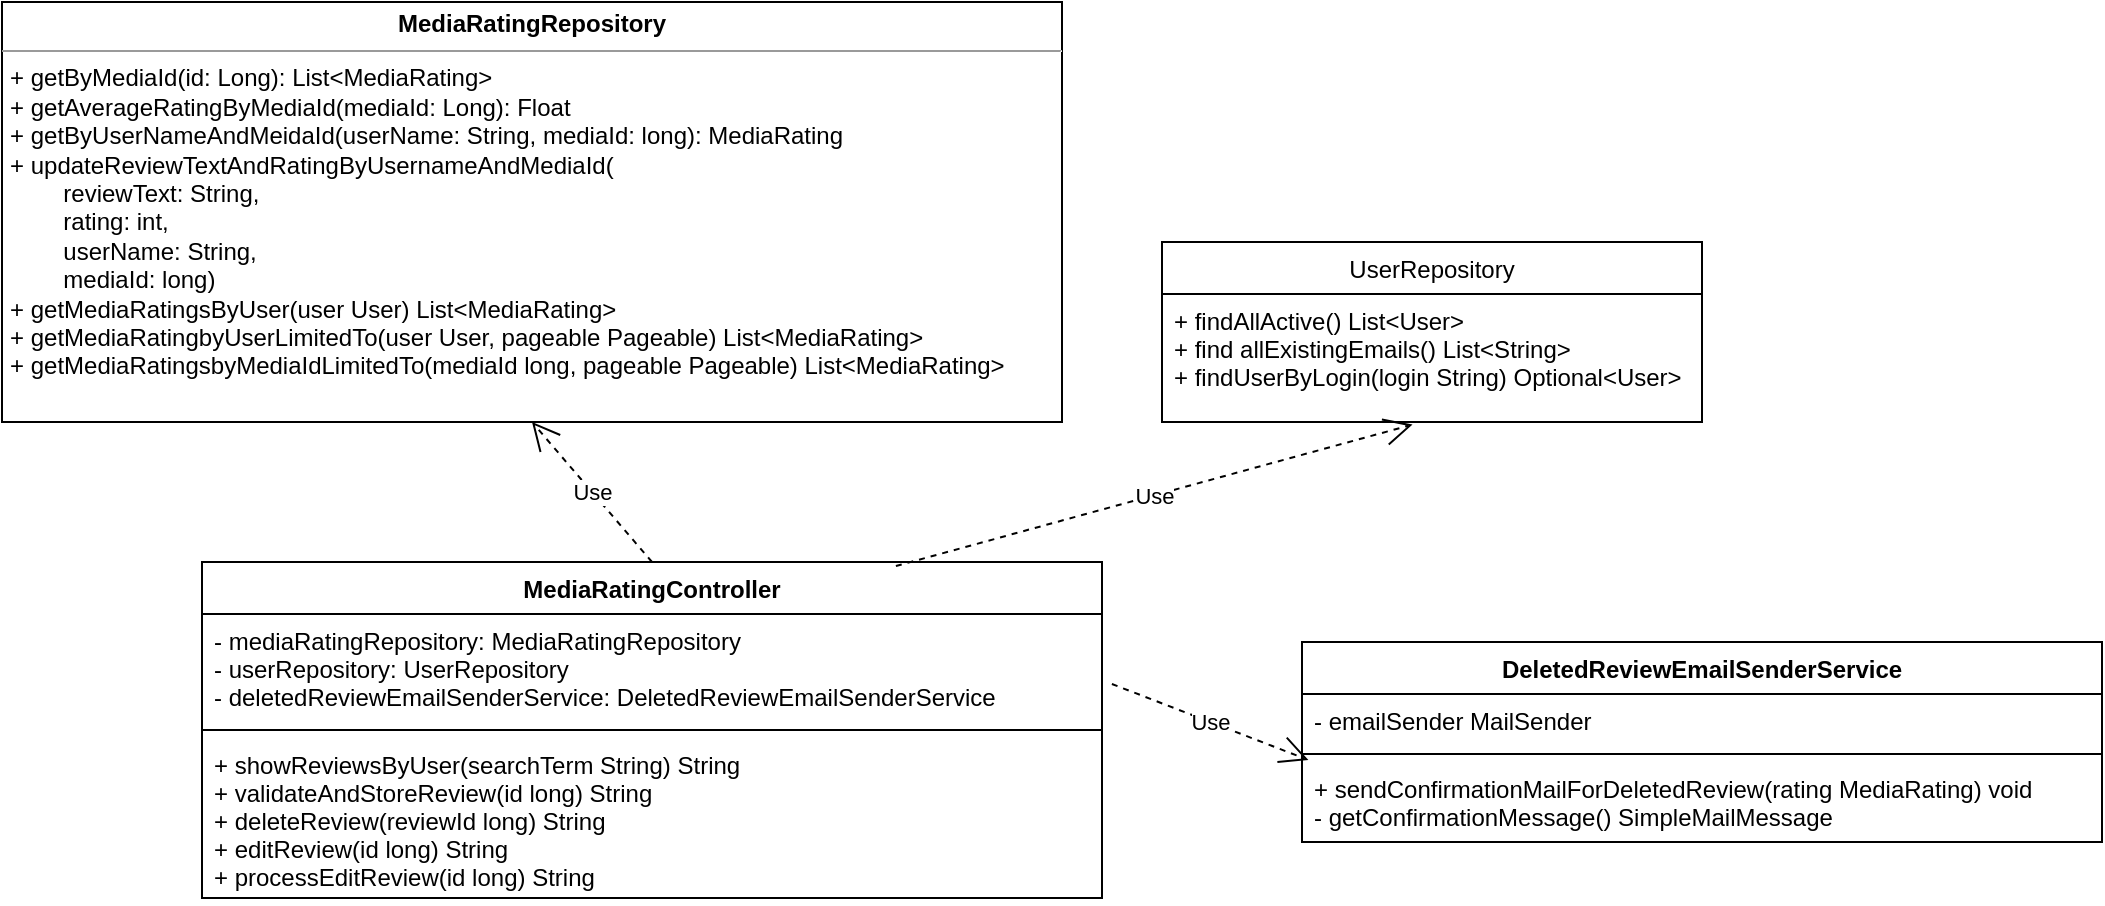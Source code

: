 <mxfile version="20.8.10" type="device"><diagram name="MediaRating + EmailService" id="c4acf3e9-155e-7222-9cf6-157b1a14988f"><mxGraphModel dx="1434" dy="699" grid="1" gridSize="10" guides="1" tooltips="1" connect="1" arrows="1" fold="1" page="1" pageScale="1" pageWidth="1100" pageHeight="850" background="none" math="0" shadow="0"><root><mxCell id="0"/><mxCell id="1" parent="0"/><mxCell id="mCKO7Uy96s8aDxakRAFp-6" value="MediaRatingController" style="swimlane;fontStyle=1;align=center;verticalAlign=top;childLayout=stackLayout;horizontal=1;startSize=26;horizontalStack=0;resizeParent=1;resizeParentMax=0;resizeLast=0;collapsible=1;marginBottom=0;" vertex="1" parent="1"><mxGeometry x="120" y="590" width="450" height="168" as="geometry"/></mxCell><mxCell id="mCKO7Uy96s8aDxakRAFp-7" value="- mediaRatingRepository: MediaRatingRepository&#10;- userRepository: UserRepository&#10;- deletedReviewEmailSenderService: DeletedReviewEmailSenderService" style="text;strokeColor=none;fillColor=none;align=left;verticalAlign=top;spacingLeft=4;spacingRight=4;overflow=hidden;rotatable=0;points=[[0,0.5],[1,0.5]];portConstraint=eastwest;" vertex="1" parent="mCKO7Uy96s8aDxakRAFp-6"><mxGeometry y="26" width="450" height="54" as="geometry"/></mxCell><mxCell id="mCKO7Uy96s8aDxakRAFp-8" value="" style="line;strokeWidth=1;fillColor=none;align=left;verticalAlign=middle;spacingTop=-1;spacingLeft=3;spacingRight=3;rotatable=0;labelPosition=right;points=[];portConstraint=eastwest;strokeColor=inherit;" vertex="1" parent="mCKO7Uy96s8aDxakRAFp-6"><mxGeometry y="80" width="450" height="8" as="geometry"/></mxCell><mxCell id="mCKO7Uy96s8aDxakRAFp-9" value="+ showReviewsByUser(searchTerm String) String&#10;+ validateAndStoreReview(id long) String&#10;+ deleteReview(reviewId long) String&#10;+ editReview(id long) String&#10;+ processEditReview(id long) String&#10;" style="text;strokeColor=none;fillColor=none;align=left;verticalAlign=top;spacingLeft=4;spacingRight=4;overflow=hidden;rotatable=0;points=[[0,0.5],[1,0.5]];portConstraint=eastwest;" vertex="1" parent="mCKO7Uy96s8aDxakRAFp-6"><mxGeometry y="88" width="450" height="80" as="geometry"/></mxCell><mxCell id="mCKO7Uy96s8aDxakRAFp-11" value="Use" style="endArrow=open;endSize=12;dashed=1;html=1;rounded=0;entryX=0.5;entryY=1;entryDx=0;entryDy=0;exitX=0.5;exitY=0;exitDx=0;exitDy=0;" edge="1" parent="1" source="mCKO7Uy96s8aDxakRAFp-6" target="mCKO7Uy96s8aDxakRAFp-13"><mxGeometry width="160" relative="1" as="geometry"><mxPoint x="250" y="590" as="sourcePoint"/><mxPoint x="350" y="510" as="targetPoint"/><mxPoint as="offset"/></mxGeometry></mxCell><mxCell id="mCKO7Uy96s8aDxakRAFp-13" value="&lt;p style=&quot;margin:0px;margin-top:4px;text-align:center;&quot;&gt;&lt;b&gt;MediaRatingRepository&lt;/b&gt;&lt;/p&gt;&lt;hr size=&quot;1&quot;&gt;&lt;p style=&quot;margin:0px;margin-left:4px;&quot;&gt;&lt;/p&gt;&lt;p style=&quot;margin:0px;margin-left:4px;&quot;&gt;+ getByMediaId(id: Long): List&amp;lt;MediaRating&amp;gt;&lt;/p&gt;&lt;p style=&quot;margin:0px;margin-left:4px;&quot;&gt;+ getAverageRatingByMediaId(mediaId: Long): Float&lt;/p&gt;&lt;p style=&quot;margin:0px;margin-left:4px;&quot;&gt;+ getByUserNameAndMeidaId(userName: String, mediaId: long): MediaRating&lt;/p&gt;&lt;p style=&quot;margin:0px;margin-left:4px;&quot;&gt;+ updateReviewTextAndRatingByUsernameAndMediaId(&lt;/p&gt;&lt;p style=&quot;margin:0px;margin-left:4px;&quot;&gt;&lt;span style=&quot;white-space: pre;&quot;&gt;&#9;&lt;/span&gt;reviewText: String,&lt;br&gt;&lt;/p&gt;&lt;p style=&quot;margin:0px;margin-left:4px;&quot;&gt;&lt;span style=&quot;white-space: pre;&quot;&gt;&#9;&lt;/span&gt;rating: int,&lt;br&gt;&lt;/p&gt;&lt;p style=&quot;margin:0px;margin-left:4px;&quot;&gt;&lt;span style=&quot;white-space: pre;&quot;&gt;&#9;&lt;/span&gt;userName: String,&lt;br&gt;&lt;/p&gt;&lt;p style=&quot;margin:0px;margin-left:4px;&quot;&gt;&lt;span style=&quot;white-space: pre;&quot;&gt;&#9;&lt;/span&gt;mediaId: long)&lt;br&gt;&lt;/p&gt;&lt;p style=&quot;margin:0px;margin-left:4px;&quot;&gt;+ getMediaRatingsByUser(user User) List&amp;lt;MediaRating&amp;gt;&lt;/p&gt;&lt;p style=&quot;margin:0px;margin-left:4px;&quot;&gt;+ getMediaRatingbyUserLimitedTo(user User, pageable Pageable) List&amp;lt;MediaRating&amp;gt;&lt;/p&gt;&lt;p style=&quot;margin:0px;margin-left:4px;&quot;&gt;+ getMediaRatingsbyMediaIdLimitedTo(mediaId long, pageable Pageable) List&amp;lt;MediaRating&amp;gt;&lt;/p&gt;" style="verticalAlign=top;align=left;overflow=fill;fontSize=12;fontFamily=Helvetica;html=1;" vertex="1" parent="1"><mxGeometry x="20" y="310" width="530" height="210" as="geometry"/></mxCell><mxCell id="mCKO7Uy96s8aDxakRAFp-15" value="Use" style="endArrow=open;endSize=12;dashed=1;html=1;rounded=0;exitX=0.771;exitY=0.012;exitDx=0;exitDy=0;entryX=0.464;entryY=1.02;entryDx=0;entryDy=0;entryPerimeter=0;exitPerimeter=0;" edge="1" parent="1" source="mCKO7Uy96s8aDxakRAFp-6" target="mCKO7Uy96s8aDxakRAFp-25"><mxGeometry width="160" relative="1" as="geometry"><mxPoint x="470" y="360" as="sourcePoint"/><mxPoint x="546.749" y="348" as="targetPoint"/></mxGeometry></mxCell><mxCell id="mCKO7Uy96s8aDxakRAFp-24" value="UserRepository" style="swimlane;fontStyle=0;childLayout=stackLayout;horizontal=1;startSize=26;fillColor=none;horizontalStack=0;resizeParent=1;resizeParentMax=0;resizeLast=0;collapsible=1;marginBottom=0;" vertex="1" parent="1"><mxGeometry x="600" y="430" width="270" height="90" as="geometry"/></mxCell><mxCell id="mCKO7Uy96s8aDxakRAFp-25" value="+ findAllActive() List&lt;User&gt;&#10;+ find allExistingEmails() List&lt;String&gt;&#10;+ findUserByLogin(login String) Optional&lt;User&gt;" style="text;strokeColor=none;fillColor=none;align=left;verticalAlign=top;spacingLeft=4;spacingRight=4;overflow=hidden;rotatable=0;points=[[0,0.5],[1,0.5]];portConstraint=eastwest;" vertex="1" parent="mCKO7Uy96s8aDxakRAFp-24"><mxGeometry y="26" width="270" height="64" as="geometry"/></mxCell><mxCell id="mCKO7Uy96s8aDxakRAFp-29" value="DeletedReviewEmailSenderService" style="swimlane;fontStyle=1;align=center;verticalAlign=top;childLayout=stackLayout;horizontal=1;startSize=26;horizontalStack=0;resizeParent=1;resizeParentMax=0;resizeLast=0;collapsible=1;marginBottom=0;" vertex="1" parent="1"><mxGeometry x="670" y="630" width="400" height="100" as="geometry"/></mxCell><mxCell id="mCKO7Uy96s8aDxakRAFp-30" value="- emailSender MailSender" style="text;strokeColor=none;fillColor=none;align=left;verticalAlign=top;spacingLeft=4;spacingRight=4;overflow=hidden;rotatable=0;points=[[0,0.5],[1,0.5]];portConstraint=eastwest;" vertex="1" parent="mCKO7Uy96s8aDxakRAFp-29"><mxGeometry y="26" width="400" height="26" as="geometry"/></mxCell><mxCell id="mCKO7Uy96s8aDxakRAFp-31" value="" style="line;strokeWidth=1;fillColor=none;align=left;verticalAlign=middle;spacingTop=-1;spacingLeft=3;spacingRight=3;rotatable=0;labelPosition=right;points=[];portConstraint=eastwest;strokeColor=inherit;" vertex="1" parent="mCKO7Uy96s8aDxakRAFp-29"><mxGeometry y="52" width="400" height="8" as="geometry"/></mxCell><mxCell id="mCKO7Uy96s8aDxakRAFp-32" value="+ sendConfirmationMailForDeletedReview(rating MediaRating) void&#10;- getConfirmationMessage() SimpleMailMessage&#10;" style="text;strokeColor=none;fillColor=none;align=left;verticalAlign=top;spacingLeft=4;spacingRight=4;overflow=hidden;rotatable=0;points=[[0,0.5],[1,0.5]];portConstraint=eastwest;" vertex="1" parent="mCKO7Uy96s8aDxakRAFp-29"><mxGeometry y="60" width="400" height="40" as="geometry"/></mxCell><mxCell id="mCKO7Uy96s8aDxakRAFp-33" value="Use" style="endArrow=open;endSize=12;dashed=1;html=1;rounded=0;entryX=0.008;entryY=-0.025;entryDx=0;entryDy=0;entryPerimeter=0;exitX=1.011;exitY=0.648;exitDx=0;exitDy=0;exitPerimeter=0;" edge="1" parent="1" source="mCKO7Uy96s8aDxakRAFp-7" target="mCKO7Uy96s8aDxakRAFp-32"><mxGeometry width="160" relative="1" as="geometry"><mxPoint x="430" y="610" as="sourcePoint"/><mxPoint x="590" y="610" as="targetPoint"/></mxGeometry></mxCell></root></mxGraphModel></diagram></mxfile>